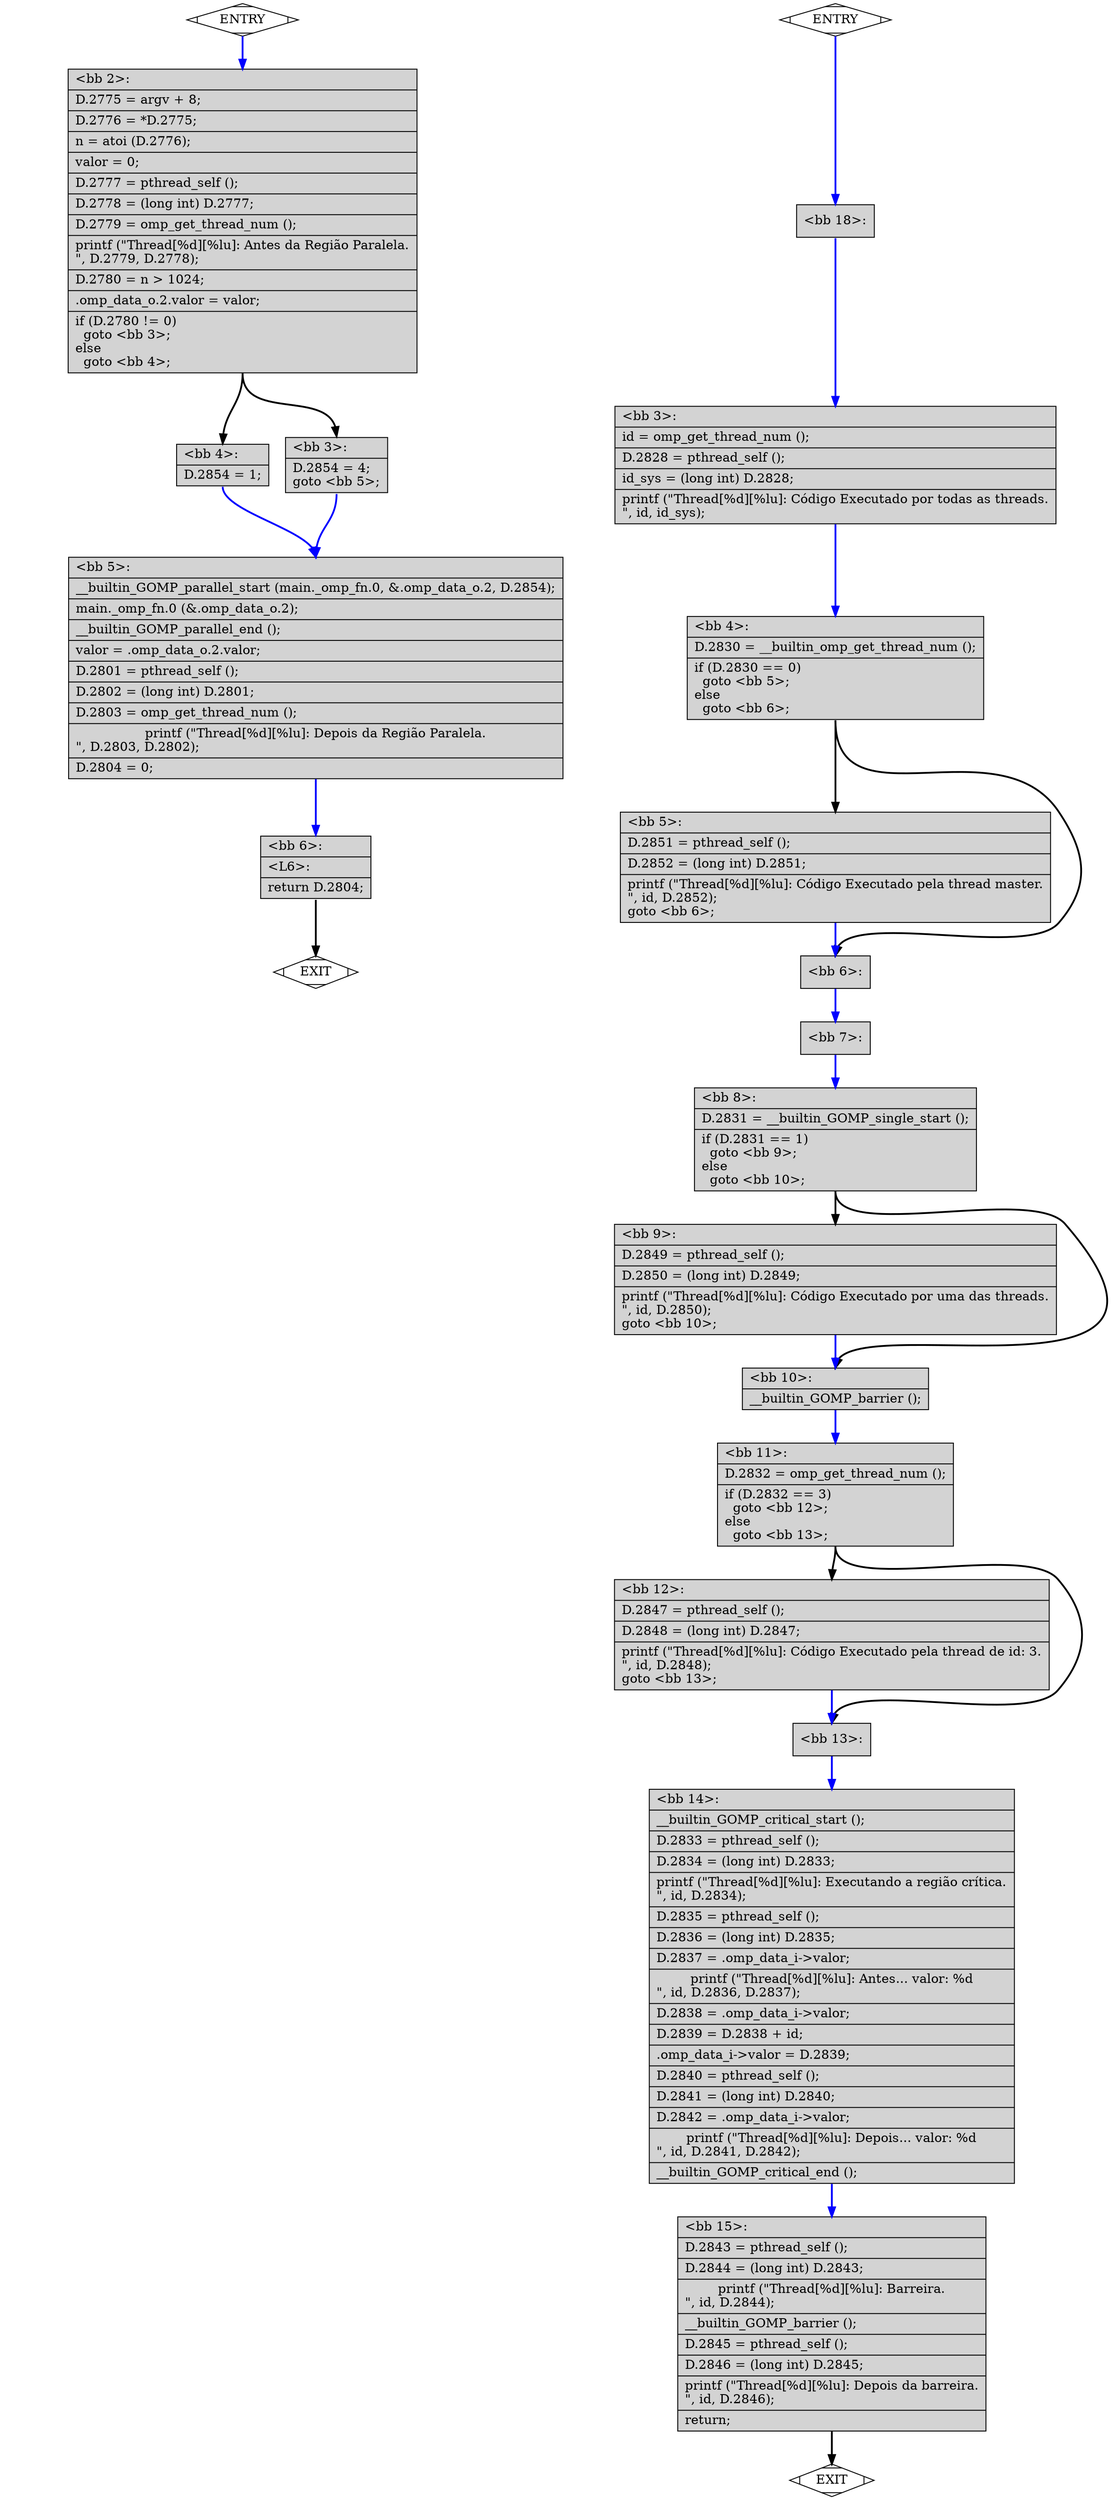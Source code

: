 digraph "example-parallel-with-clauses.c.015t.ompexp" {
overlap=false;
subgraph "main" {
	color="black";
	label="main";
	fn_2_basic_block_1 [shape=Mdiamond,style=filled,fillcolor=white,label="EXIT"];

	fn_2_basic_block_2 [shape=record,style=filled,fillcolor=lightgrey,label="{\<bb\ 2\>:\l\
|D.2775\ =\ argv\ +\ 8;\l\
|D.2776\ =\ *D.2775;\l\
|n\ =\ atoi\ (D.2776);\l\
|valor\ =\ 0;\l\
|D.2777\ =\ pthread_self\ ();\l\
|D.2778\ =\ (long\ int)\ D.2777;\l\
|D.2779\ =\ omp_get_thread_num\ ();\l\
|printf\ (\"Thread[%d][%lu]:\ Antes\ da\ Região\ Paralela.\n\",\ D.2779,\ D.2778);\l\
|D.2780\ =\ n\ \>\ 1024;\l\
|.omp_data_o.2.valor\ =\ valor;\l\
|if\ (D.2780\ !=\ 0)\l\
\ \ goto\ \<bb\ 3\>;\l\
else\l\
\ \ goto\ \<bb\ 4\>;\l\
}"];

	fn_2_basic_block_4 [shape=record,style=filled,fillcolor=lightgrey,label="{\<bb\ 4\>:\l\
|D.2854\ =\ 1;\l\
}"];

	fn_2_basic_block_3 [shape=record,style=filled,fillcolor=lightgrey,label="{\<bb\ 3\>:\l\
|D.2854\ =\ 4;\l\
goto\ \<bb\ 5\>;\l\
}"];

	fn_2_basic_block_5 [shape=record,style=filled,fillcolor=lightgrey,label="{\<bb\ 5\>:\l\
|__builtin_GOMP_parallel_start\ (main._omp_fn.0,\ &.omp_data_o.2,\ D.2854);\l\
|main._omp_fn.0\ (&.omp_data_o.2);\l\
|__builtin_GOMP_parallel_end\ ();\l\
|valor\ =\ .omp_data_o.2.valor;\l\
|D.2801\ =\ pthread_self\ ();\l\
|D.2802\ =\ (long\ int)\ D.2801;\l\
|D.2803\ =\ omp_get_thread_num\ ();\l\
|printf\ (\"Thread[%d][%lu]:\ Depois\ da\ Região\ Paralela.\n\",\ D.2803,\ D.2802);\l\
|D.2804\ =\ 0;\l\
}"];

	fn_2_basic_block_6 [shape=record,style=filled,fillcolor=lightgrey,label="{\<bb\ 6\>:\l\
|\<L6\>:\l\
|return\ D.2804;\l\
}"];

	fn_2_basic_block_0 [shape=Mdiamond,style=filled,fillcolor=white,label="ENTRY"];

	fn_2_basic_block_0:s -> fn_2_basic_block_2:n [style="solid,bold",color=blue,weight=100,constraint=true];
	fn_2_basic_block_2:s -> fn_2_basic_block_3:n [style="solid,bold",color=black,weight=10,constraint=true];
	fn_2_basic_block_2:s -> fn_2_basic_block_4:n [style="solid,bold",color=black,weight=10,constraint=true];
	fn_2_basic_block_3:s -> fn_2_basic_block_5:n [style="solid,bold",color=blue,weight=100,constraint=true];
	fn_2_basic_block_4:s -> fn_2_basic_block_5:n [style="solid,bold",color=blue,weight=100,constraint=true];
	fn_2_basic_block_5:s -> fn_2_basic_block_6:n [style="solid,bold",color=blue,weight=100,constraint=true];
	fn_2_basic_block_6:s -> fn_2_basic_block_1:n [style="solid,bold",color=black,weight=10,constraint=true];
	fn_2_basic_block_0:s -> fn_2_basic_block_1:n [style="invis",constraint=true];
}
subgraph "main._omp_fn.0" {
	color="black";
	label="main._omp_fn.0";
	fn_3_basic_block_1 [shape=Mdiamond,style=filled,fillcolor=white,label="EXIT"];

	fn_3_basic_block_18 [shape=record,style=filled,fillcolor=lightgrey,label="{\<bb\ 18\>:\l\
}"];

	fn_3_basic_block_3 [shape=record,style=filled,fillcolor=lightgrey,label="{\<bb\ 3\>:\l\
|id\ =\ omp_get_thread_num\ ();\l\
|D.2828\ =\ pthread_self\ ();\l\
|id_sys\ =\ (long\ int)\ D.2828;\l\
|printf\ (\"Thread[%d][%lu]:\ Código\ Executado\ por\ todas\ as\ threads.\n\",\ id,\ id_sys);\l\
}"];

	fn_3_basic_block_4 [shape=record,style=filled,fillcolor=lightgrey,label="{\<bb\ 4\>:\l\
|D.2830\ =\ __builtin_omp_get_thread_num\ ();\l\
|if\ (D.2830\ ==\ 0)\l\
\ \ goto\ \<bb\ 5\>;\l\
else\l\
\ \ goto\ \<bb\ 6\>;\l\
}"];

	fn_3_basic_block_5 [shape=record,style=filled,fillcolor=lightgrey,label="{\<bb\ 5\>:\l\
|D.2851\ =\ pthread_self\ ();\l\
|D.2852\ =\ (long\ int)\ D.2851;\l\
|printf\ (\"Thread[%d][%lu]:\ Código\ Executado\ pela\ thread\ master.\n\",\ id,\ D.2852);\l\
goto\ \<bb\ 6\>;\l\
}"];

	fn_3_basic_block_6 [shape=record,style=filled,fillcolor=lightgrey,label="{\<bb\ 6\>:\l\
}"];

	fn_3_basic_block_7 [shape=record,style=filled,fillcolor=lightgrey,label="{\<bb\ 7\>:\l\
}"];

	fn_3_basic_block_8 [shape=record,style=filled,fillcolor=lightgrey,label="{\<bb\ 8\>:\l\
|D.2831\ =\ __builtin_GOMP_single_start\ ();\l\
|if\ (D.2831\ ==\ 1)\l\
\ \ goto\ \<bb\ 9\>;\l\
else\l\
\ \ goto\ \<bb\ 10\>;\l\
}"];

	fn_3_basic_block_9 [shape=record,style=filled,fillcolor=lightgrey,label="{\<bb\ 9\>:\l\
|D.2849\ =\ pthread_self\ ();\l\
|D.2850\ =\ (long\ int)\ D.2849;\l\
|printf\ (\"Thread[%d][%lu]:\ Código\ Executado\ por\ uma\ das\ threads.\n\",\ id,\ D.2850);\l\
goto\ \<bb\ 10\>;\l\
}"];

	fn_3_basic_block_10 [shape=record,style=filled,fillcolor=lightgrey,label="{\<bb\ 10\>:\l\
|__builtin_GOMP_barrier\ ();\l\
}"];

	fn_3_basic_block_11 [shape=record,style=filled,fillcolor=lightgrey,label="{\<bb\ 11\>:\l\
|D.2832\ =\ omp_get_thread_num\ ();\l\
|if\ (D.2832\ ==\ 3)\l\
\ \ goto\ \<bb\ 12\>;\l\
else\l\
\ \ goto\ \<bb\ 13\>;\l\
}"];

	fn_3_basic_block_12 [shape=record,style=filled,fillcolor=lightgrey,label="{\<bb\ 12\>:\l\
|D.2847\ =\ pthread_self\ ();\l\
|D.2848\ =\ (long\ int)\ D.2847;\l\
|printf\ (\"Thread[%d][%lu]:\ Código\ Executado\ pela\ thread\ de\ id:\ 3.\n\",\ id,\ D.2848);\l\
goto\ \<bb\ 13\>;\l\
}"];

	fn_3_basic_block_13 [shape=record,style=filled,fillcolor=lightgrey,label="{\<bb\ 13\>:\l\
}"];

	fn_3_basic_block_14 [shape=record,style=filled,fillcolor=lightgrey,label="{\<bb\ 14\>:\l\
|__builtin_GOMP_critical_start\ ();\l\
|D.2833\ =\ pthread_self\ ();\l\
|D.2834\ =\ (long\ int)\ D.2833;\l\
|printf\ (\"Thread[%d][%lu]:\ Executando\ a\ região\ crítica.\n\",\ id,\ D.2834);\l\
|D.2835\ =\ pthread_self\ ();\l\
|D.2836\ =\ (long\ int)\ D.2835;\l\
|D.2837\ =\ .omp_data_i-\>valor;\l\
|printf\ (\"Thread[%d][%lu]:\ Antes...\ valor:\ %d\n\",\ id,\ D.2836,\ D.2837);\l\
|D.2838\ =\ .omp_data_i-\>valor;\l\
|D.2839\ =\ D.2838\ +\ id;\l\
|.omp_data_i-\>valor\ =\ D.2839;\l\
|D.2840\ =\ pthread_self\ ();\l\
|D.2841\ =\ (long\ int)\ D.2840;\l\
|D.2842\ =\ .omp_data_i-\>valor;\l\
|printf\ (\"Thread[%d][%lu]:\ Depois...\ valor:\ %d\n\",\ id,\ D.2841,\ D.2842);\l\
|__builtin_GOMP_critical_end\ ();\l\
}"];

	fn_3_basic_block_15 [shape=record,style=filled,fillcolor=lightgrey,label="{\<bb\ 15\>:\l\
|D.2843\ =\ pthread_self\ ();\l\
|D.2844\ =\ (long\ int)\ D.2843;\l\
|printf\ (\"Thread[%d][%lu]:\ Barreira.\n\",\ id,\ D.2844);\l\
|__builtin_GOMP_barrier\ ();\l\
|D.2845\ =\ pthread_self\ ();\l\
|D.2846\ =\ (long\ int)\ D.2845;\l\
|printf\ (\"Thread[%d][%lu]:\ Depois\ da\ barreira.\n\",\ id,\ D.2846);\l\
|return;\l\
}"];

	fn_3_basic_block_0 [shape=Mdiamond,style=filled,fillcolor=white,label="ENTRY"];

	fn_3_basic_block_0:s -> fn_3_basic_block_18:n [style="solid,bold",color=blue,weight=100,constraint=true];
	fn_3_basic_block_18:s -> fn_3_basic_block_3:n [style="solid,bold",color=blue,weight=100,constraint=true];
	fn_3_basic_block_3:s -> fn_3_basic_block_4:n [style="solid,bold",color=blue,weight=100,constraint=true];
	fn_3_basic_block_4:s -> fn_3_basic_block_5:n [style="solid,bold",color=black,weight=10,constraint=true];
	fn_3_basic_block_4:s -> fn_3_basic_block_6:n [style="solid,bold",color=black,weight=10,constraint=true];
	fn_3_basic_block_6:s -> fn_3_basic_block_7:n [style="solid,bold",color=blue,weight=100,constraint=true];
	fn_3_basic_block_7:s -> fn_3_basic_block_8:n [style="solid,bold",color=blue,weight=100,constraint=true];
	fn_3_basic_block_8:s -> fn_3_basic_block_9:n [style="solid,bold",color=black,weight=10,constraint=true];
	fn_3_basic_block_8:s -> fn_3_basic_block_10:n [style="solid,bold",color=black,weight=10,constraint=true];
	fn_3_basic_block_10:s -> fn_3_basic_block_11:n [style="solid,bold",color=blue,weight=100,constraint=true];
	fn_3_basic_block_11:s -> fn_3_basic_block_12:n [style="solid,bold",color=black,weight=10,constraint=true];
	fn_3_basic_block_11:s -> fn_3_basic_block_13:n [style="solid,bold",color=black,weight=10,constraint=true];
	fn_3_basic_block_13:s -> fn_3_basic_block_14:n [style="solid,bold",color=blue,weight=100,constraint=true];
	fn_3_basic_block_14:s -> fn_3_basic_block_15:n [style="solid,bold",color=blue,weight=100,constraint=true];
	fn_3_basic_block_15:s -> fn_3_basic_block_1:n [style="solid,bold",color=black,weight=10,constraint=true];
	fn_3_basic_block_12:s -> fn_3_basic_block_13:n [style="solid,bold",color=blue,weight=100,constraint=true];
	fn_3_basic_block_9:s -> fn_3_basic_block_10:n [style="solid,bold",color=blue,weight=100,constraint=true];
	fn_3_basic_block_5:s -> fn_3_basic_block_6:n [style="solid,bold",color=blue,weight=100,constraint=true];
	fn_3_basic_block_0:s -> fn_3_basic_block_1:n [style="invis",constraint=true];
}
}
